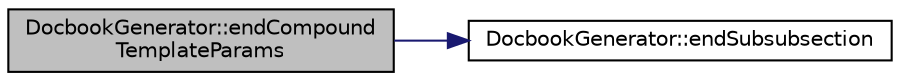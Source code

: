 digraph "DocbookGenerator::endCompoundTemplateParams"
{
 // LATEX_PDF_SIZE
  edge [fontname="Helvetica",fontsize="10",labelfontname="Helvetica",labelfontsize="10"];
  node [fontname="Helvetica",fontsize="10",shape=record];
  rankdir="LR";
  Node1 [label="DocbookGenerator::endCompound\lTemplateParams",height=0.2,width=0.4,color="black", fillcolor="grey75", style="filled", fontcolor="black",tooltip=" "];
  Node1 -> Node2 [color="midnightblue",fontsize="10",style="solid",fontname="Helvetica"];
  Node2 [label="DocbookGenerator::endSubsubsection",height=0.2,width=0.4,color="black", fillcolor="white", style="filled",URL="$classDocbookGenerator.html#ab3e0e1848c8d98cc992adb07340d664f",tooltip=" "];
}
